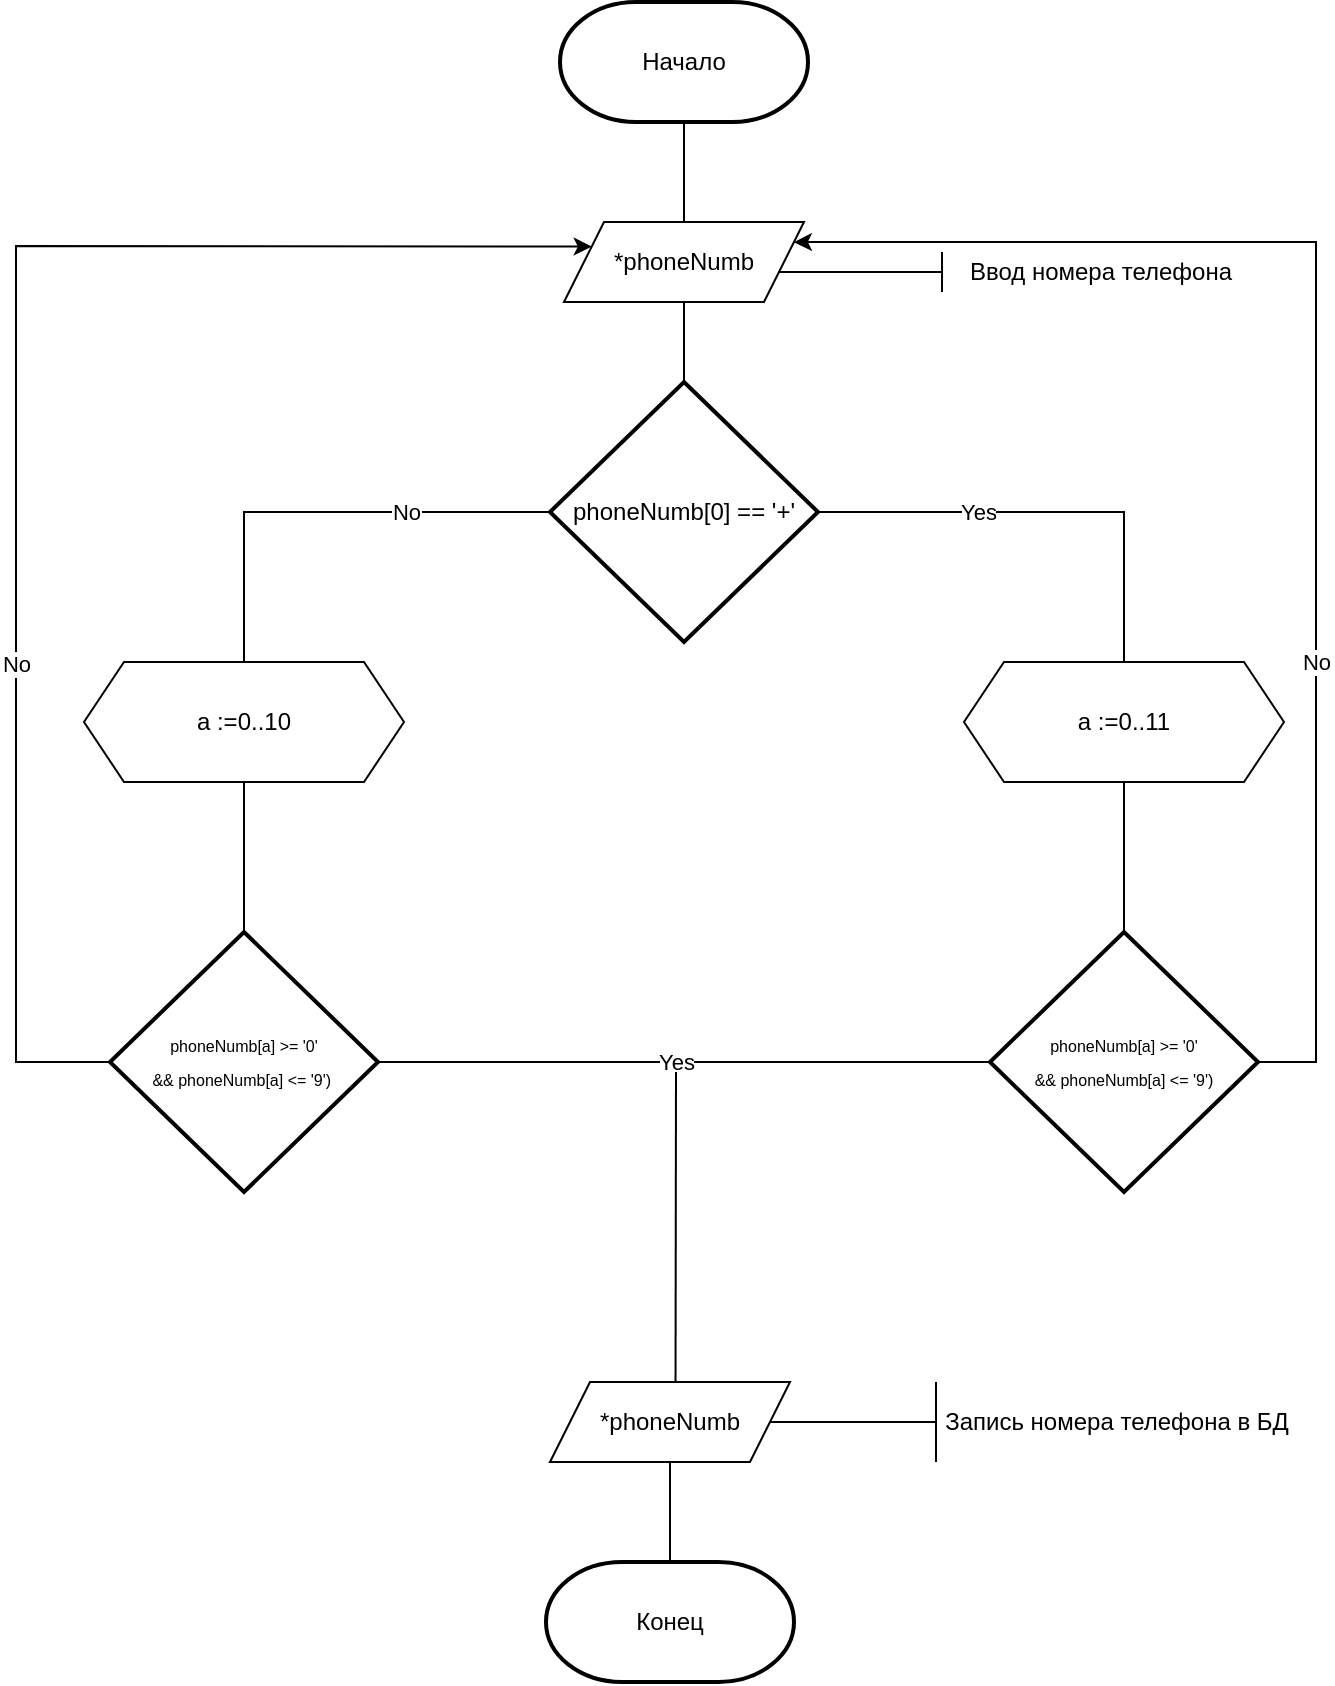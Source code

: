 <mxfile version="24.7.12">
  <diagram name="Страница — 1" id="RolyPFwZq1qflpm33d3U">
    <mxGraphModel dx="1971" dy="1067" grid="1" gridSize="10" guides="1" tooltips="1" connect="1" arrows="1" fold="1" page="1" pageScale="1" pageWidth="827" pageHeight="1169" math="0" shadow="0">
      <root>
        <mxCell id="0" />
        <mxCell id="1" parent="0" />
        <mxCell id="ZodCC7kFXzASDTPhLEkf-1" value="Начало" style="strokeWidth=2;html=1;shape=mxgraph.flowchart.terminator;whiteSpace=wrap;" vertex="1" parent="1">
          <mxGeometry x="352" y="20" width="124" height="60" as="geometry" />
        </mxCell>
        <mxCell id="ZodCC7kFXzASDTPhLEkf-2" value="*phoneNumb" style="shape=parallelogram;perimeter=parallelogramPerimeter;whiteSpace=wrap;html=1;fixedSize=1;" vertex="1" parent="1">
          <mxGeometry x="354" y="130" width="120" height="40" as="geometry" />
        </mxCell>
        <mxCell id="ZodCC7kFXzASDTPhLEkf-4" value="" style="endArrow=none;html=1;rounded=0;exitX=0.897;exitY=0.625;exitDx=0;exitDy=0;exitPerimeter=0;" edge="1" parent="1" source="ZodCC7kFXzASDTPhLEkf-2">
          <mxGeometry width="50" height="50" relative="1" as="geometry">
            <mxPoint x="467" y="155" as="sourcePoint" />
            <mxPoint x="543" y="155" as="targetPoint" />
          </mxGeometry>
        </mxCell>
        <mxCell id="ZodCC7kFXzASDTPhLEkf-5" value="" style="endArrow=none;html=1;rounded=0;" edge="1" parent="1">
          <mxGeometry width="50" height="50" relative="1" as="geometry">
            <mxPoint x="543" y="165" as="sourcePoint" />
            <mxPoint x="543" y="145" as="targetPoint" />
          </mxGeometry>
        </mxCell>
        <mxCell id="ZodCC7kFXzASDTPhLEkf-6" value="Ввод номера телефона" style="text;html=1;align=center;verticalAlign=middle;resizable=0;points=[];autosize=1;strokeColor=none;fillColor=none;" vertex="1" parent="1">
          <mxGeometry x="547" y="140" width="150" height="30" as="geometry" />
        </mxCell>
        <mxCell id="ZodCC7kFXzASDTPhLEkf-7" value="phoneNumb[0] == &#39;+&#39;" style="strokeWidth=2;html=1;shape=mxgraph.flowchart.decision;whiteSpace=wrap;" vertex="1" parent="1">
          <mxGeometry x="347" y="210" width="134" height="130" as="geometry" />
        </mxCell>
        <mxCell id="ZodCC7kFXzASDTPhLEkf-9" value="a :=0..10" style="shape=hexagon;perimeter=hexagonPerimeter2;whiteSpace=wrap;html=1;fixedSize=1;" vertex="1" parent="1">
          <mxGeometry x="114" y="350" width="160" height="60" as="geometry" />
        </mxCell>
        <mxCell id="ZodCC7kFXzASDTPhLEkf-10" value="a :=0..11" style="shape=hexagon;perimeter=hexagonPerimeter2;whiteSpace=wrap;html=1;fixedSize=1;" vertex="1" parent="1">
          <mxGeometry x="554" y="350" width="160" height="60" as="geometry" />
        </mxCell>
        <mxCell id="ZodCC7kFXzASDTPhLEkf-11" value="" style="endArrow=none;html=1;rounded=0;edgeStyle=orthogonalEdgeStyle;entryX=0;entryY=0.5;entryDx=0;entryDy=0;entryPerimeter=0;exitX=0.5;exitY=0;exitDx=0;exitDy=0;" edge="1" parent="1" source="ZodCC7kFXzASDTPhLEkf-9" target="ZodCC7kFXzASDTPhLEkf-7">
          <mxGeometry width="50" height="50" relative="1" as="geometry">
            <mxPoint x="220" y="300" as="sourcePoint" />
            <mxPoint x="270" y="250" as="targetPoint" />
          </mxGeometry>
        </mxCell>
        <mxCell id="ZodCC7kFXzASDTPhLEkf-17" value="No" style="edgeLabel;html=1;align=center;verticalAlign=middle;resizable=0;points=[];" vertex="1" connectable="0" parent="ZodCC7kFXzASDTPhLEkf-11">
          <mxGeometry x="0.398" relative="1" as="geometry">
            <mxPoint x="-4" as="offset" />
          </mxGeometry>
        </mxCell>
        <mxCell id="ZodCC7kFXzASDTPhLEkf-12" value="" style="endArrow=none;html=1;rounded=0;edgeStyle=orthogonalEdgeStyle;exitX=1;exitY=0.5;exitDx=0;exitDy=0;exitPerimeter=0;entryX=0.5;entryY=0;entryDx=0;entryDy=0;" edge="1" parent="1" source="ZodCC7kFXzASDTPhLEkf-7" target="ZodCC7kFXzASDTPhLEkf-10">
          <mxGeometry width="50" height="50" relative="1" as="geometry">
            <mxPoint x="590" y="280" as="sourcePoint" />
            <mxPoint x="640" y="230" as="targetPoint" />
          </mxGeometry>
        </mxCell>
        <mxCell id="ZodCC7kFXzASDTPhLEkf-16" value="Yes" style="edgeLabel;html=1;align=center;verticalAlign=middle;resizable=0;points=[];" vertex="1" connectable="0" parent="ZodCC7kFXzASDTPhLEkf-12">
          <mxGeometry x="-0.266" y="1" relative="1" as="geometry">
            <mxPoint x="-4" y="1" as="offset" />
          </mxGeometry>
        </mxCell>
        <mxCell id="ZodCC7kFXzASDTPhLEkf-15" value="&lt;p style=&quot;line-height: 120%;&quot;&gt;&lt;font style=&quot;font-size: 8px;&quot;&gt;&lt;span style=&quot;background-color: initial;&quot;&gt;phoneNumb[a]&lt;/span&gt;&amp;nbsp;&amp;gt;= &#39;0&#39; &amp;amp;&amp;amp;&amp;nbsp;&lt;span style=&quot;background-color: initial;&quot;&gt;phoneNumb[a]&lt;/span&gt;&lt;span style=&quot;background-color: initial;&quot;&gt;&amp;nbsp;&amp;lt;= &#39;9&#39;)&lt;/span&gt;&lt;/font&gt;&lt;/p&gt;" style="strokeWidth=2;html=1;shape=mxgraph.flowchart.decision;whiteSpace=wrap;" vertex="1" parent="1">
          <mxGeometry x="567" y="485" width="134" height="130" as="geometry" />
        </mxCell>
        <mxCell id="ZodCC7kFXzASDTPhLEkf-18" value="&lt;p style=&quot;line-height: 120%;&quot;&gt;&lt;font style=&quot;font-size: 8px;&quot;&gt;&lt;span style=&quot;background-color: initial;&quot;&gt;phoneNumb[a]&lt;/span&gt;&amp;nbsp;&amp;gt;= &#39;0&#39; &amp;amp;&amp;amp;&amp;nbsp;&lt;span style=&quot;background-color: initial;&quot;&gt;phoneNumb[a]&lt;/span&gt;&lt;span style=&quot;background-color: initial;&quot;&gt;&amp;nbsp;&amp;lt;= &#39;9&#39;)&amp;nbsp;&lt;/span&gt;&lt;/font&gt;&lt;/p&gt;" style="strokeWidth=2;html=1;shape=mxgraph.flowchart.decision;whiteSpace=wrap;" vertex="1" parent="1">
          <mxGeometry x="127" y="485" width="134" height="130" as="geometry" />
        </mxCell>
        <mxCell id="ZodCC7kFXzASDTPhLEkf-19" value="" style="endArrow=none;html=1;rounded=0;exitX=1;exitY=0.5;exitDx=0;exitDy=0;exitPerimeter=0;entryX=0;entryY=0.5;entryDx=0;entryDy=0;entryPerimeter=0;" edge="1" parent="1" source="ZodCC7kFXzASDTPhLEkf-18" target="ZodCC7kFXzASDTPhLEkf-15">
          <mxGeometry width="50" height="50" relative="1" as="geometry">
            <mxPoint x="340" y="575" as="sourcePoint" />
            <mxPoint x="390" y="525" as="targetPoint" />
          </mxGeometry>
        </mxCell>
        <mxCell id="ZodCC7kFXzASDTPhLEkf-21" value="Yes" style="edgeLabel;html=1;align=center;verticalAlign=middle;resizable=0;points=[];" vertex="1" connectable="0" parent="ZodCC7kFXzASDTPhLEkf-19">
          <mxGeometry x="-0.02" y="1" relative="1" as="geometry">
            <mxPoint x="-1" y="1" as="offset" />
          </mxGeometry>
        </mxCell>
        <mxCell id="ZodCC7kFXzASDTPhLEkf-20" value="" style="endArrow=none;html=1;rounded=0;exitX=0.523;exitY=0.001;exitDx=0;exitDy=0;exitPerimeter=0;" edge="1" parent="1" source="ZodCC7kFXzASDTPhLEkf-22">
          <mxGeometry width="50" height="50" relative="1" as="geometry">
            <mxPoint x="410" y="700" as="sourcePoint" />
            <mxPoint x="410" y="555" as="targetPoint" />
          </mxGeometry>
        </mxCell>
        <mxCell id="ZodCC7kFXzASDTPhLEkf-22" value="*phoneNumb" style="shape=parallelogram;perimeter=parallelogramPerimeter;whiteSpace=wrap;html=1;fixedSize=1;" vertex="1" parent="1">
          <mxGeometry x="347" y="710" width="120" height="40" as="geometry" />
        </mxCell>
        <mxCell id="ZodCC7kFXzASDTPhLEkf-23" value="" style="endArrow=none;html=1;rounded=0;exitX=1;exitY=0.5;exitDx=0;exitDy=0;" edge="1" parent="1" source="ZodCC7kFXzASDTPhLEkf-22">
          <mxGeometry width="50" height="50" relative="1" as="geometry">
            <mxPoint x="464" y="730" as="sourcePoint" />
            <mxPoint x="540" y="730" as="targetPoint" />
          </mxGeometry>
        </mxCell>
        <mxCell id="ZodCC7kFXzASDTPhLEkf-24" value="" style="endArrow=none;html=1;rounded=0;" edge="1" parent="1">
          <mxGeometry width="50" height="50" relative="1" as="geometry">
            <mxPoint x="540" y="750" as="sourcePoint" />
            <mxPoint x="540" y="710" as="targetPoint" />
          </mxGeometry>
        </mxCell>
        <mxCell id="ZodCC7kFXzASDTPhLEkf-25" value="Запись номера телефона в БД" style="text;html=1;align=center;verticalAlign=middle;resizable=0;points=[];autosize=1;strokeColor=none;fillColor=none;" vertex="1" parent="1">
          <mxGeometry x="530" y="715" width="200" height="30" as="geometry" />
        </mxCell>
        <mxCell id="ZodCC7kFXzASDTPhLEkf-26" value="Конец" style="strokeWidth=2;html=1;shape=mxgraph.flowchart.terminator;whiteSpace=wrap;" vertex="1" parent="1">
          <mxGeometry x="345" y="800" width="124" height="60" as="geometry" />
        </mxCell>
        <mxCell id="ZodCC7kFXzASDTPhLEkf-27" value="" style="endArrow=none;html=1;rounded=0;entryX=0.5;entryY=1;entryDx=0;entryDy=0;exitX=0.5;exitY=0;exitDx=0;exitDy=0;exitPerimeter=0;" edge="1" parent="1" source="ZodCC7kFXzASDTPhLEkf-26" target="ZodCC7kFXzASDTPhLEkf-22">
          <mxGeometry width="50" height="50" relative="1" as="geometry">
            <mxPoint x="370" y="810" as="sourcePoint" />
            <mxPoint x="420" y="760" as="targetPoint" />
          </mxGeometry>
        </mxCell>
        <mxCell id="ZodCC7kFXzASDTPhLEkf-28" value="" style="endArrow=none;html=1;rounded=0;entryX=0.5;entryY=1;entryDx=0;entryDy=0;exitX=0.5;exitY=0;exitDx=0;exitDy=0;exitPerimeter=0;" edge="1" parent="1" source="ZodCC7kFXzASDTPhLEkf-18" target="ZodCC7kFXzASDTPhLEkf-9">
          <mxGeometry width="50" height="50" relative="1" as="geometry">
            <mxPoint x="120" y="730" as="sourcePoint" />
            <mxPoint x="170" y="680" as="targetPoint" />
          </mxGeometry>
        </mxCell>
        <mxCell id="ZodCC7kFXzASDTPhLEkf-29" value="" style="endArrow=none;html=1;rounded=0;entryX=0.5;entryY=1;entryDx=0;entryDy=0;exitX=0.5;exitY=0;exitDx=0;exitDy=0;exitPerimeter=0;" edge="1" parent="1" source="ZodCC7kFXzASDTPhLEkf-15" target="ZodCC7kFXzASDTPhLEkf-10">
          <mxGeometry width="50" height="50" relative="1" as="geometry">
            <mxPoint x="280" y="690" as="sourcePoint" />
            <mxPoint x="330" y="640" as="targetPoint" />
          </mxGeometry>
        </mxCell>
        <mxCell id="ZodCC7kFXzASDTPhLEkf-30" value="" style="endArrow=none;html=1;rounded=0;edgeStyle=orthogonalEdgeStyle;entryX=0;entryY=0.5;entryDx=0;entryDy=0;entryPerimeter=0;exitX=0;exitY=0.25;exitDx=0;exitDy=0;endFill=0;startArrow=classic;startFill=1;" edge="1" parent="1" source="ZodCC7kFXzASDTPhLEkf-2" target="ZodCC7kFXzASDTPhLEkf-18">
          <mxGeometry width="50" height="50" relative="1" as="geometry">
            <mxPoint x="310" y="170" as="sourcePoint" />
            <mxPoint x="110" y="510" as="targetPoint" />
            <Array as="points">
              <mxPoint x="364" y="142" />
              <mxPoint x="80" y="142" />
              <mxPoint x="80" y="550" />
            </Array>
          </mxGeometry>
        </mxCell>
        <mxCell id="ZodCC7kFXzASDTPhLEkf-32" value="No" style="edgeLabel;html=1;align=center;verticalAlign=middle;resizable=0;points=[];" vertex="1" connectable="0" parent="ZodCC7kFXzASDTPhLEkf-30">
          <mxGeometry x="0.323" relative="1" as="geometry">
            <mxPoint y="5" as="offset" />
          </mxGeometry>
        </mxCell>
        <mxCell id="ZodCC7kFXzASDTPhLEkf-31" value="" style="endArrow=classic;html=1;rounded=0;edgeStyle=orthogonalEdgeStyle;exitX=1;exitY=0.5;exitDx=0;exitDy=0;exitPerimeter=0;entryX=0.958;entryY=0.252;entryDx=0;entryDy=0;entryPerimeter=0;startArrow=none;startFill=0;endFill=1;" edge="1" parent="1" source="ZodCC7kFXzASDTPhLEkf-15" target="ZodCC7kFXzASDTPhLEkf-2">
          <mxGeometry width="50" height="50" relative="1" as="geometry">
            <mxPoint x="750" y="420" as="sourcePoint" />
            <mxPoint x="480" y="140" as="targetPoint" />
            <Array as="points">
              <mxPoint x="730" y="550" />
              <mxPoint x="730" y="140" />
              <mxPoint x="480" y="140" />
            </Array>
          </mxGeometry>
        </mxCell>
        <mxCell id="ZodCC7kFXzASDTPhLEkf-33" value="No" style="edgeLabel;html=1;align=center;verticalAlign=middle;resizable=0;points=[];" vertex="1" connectable="0" parent="ZodCC7kFXzASDTPhLEkf-31">
          <mxGeometry x="-0.333" y="-1" relative="1" as="geometry">
            <mxPoint x="-1" y="4" as="offset" />
          </mxGeometry>
        </mxCell>
        <mxCell id="ZodCC7kFXzASDTPhLEkf-35" value="" style="endArrow=none;html=1;rounded=0;entryX=0.5;entryY=1;entryDx=0;entryDy=0;entryPerimeter=0;exitX=0.5;exitY=0;exitDx=0;exitDy=0;" edge="1" parent="1" source="ZodCC7kFXzASDTPhLEkf-2" target="ZodCC7kFXzASDTPhLEkf-1">
          <mxGeometry width="50" height="50" relative="1" as="geometry">
            <mxPoint x="180" y="110" as="sourcePoint" />
            <mxPoint x="230" y="60" as="targetPoint" />
          </mxGeometry>
        </mxCell>
        <mxCell id="ZodCC7kFXzASDTPhLEkf-36" value="" style="endArrow=none;html=1;rounded=0;entryX=0.5;entryY=1;entryDx=0;entryDy=0;exitX=0.5;exitY=0;exitDx=0;exitDy=0;exitPerimeter=0;" edge="1" parent="1" source="ZodCC7kFXzASDTPhLEkf-7" target="ZodCC7kFXzASDTPhLEkf-2">
          <mxGeometry width="50" height="50" relative="1" as="geometry">
            <mxPoint x="240" y="90" as="sourcePoint" />
            <mxPoint x="290" y="40" as="targetPoint" />
          </mxGeometry>
        </mxCell>
      </root>
    </mxGraphModel>
  </diagram>
</mxfile>
